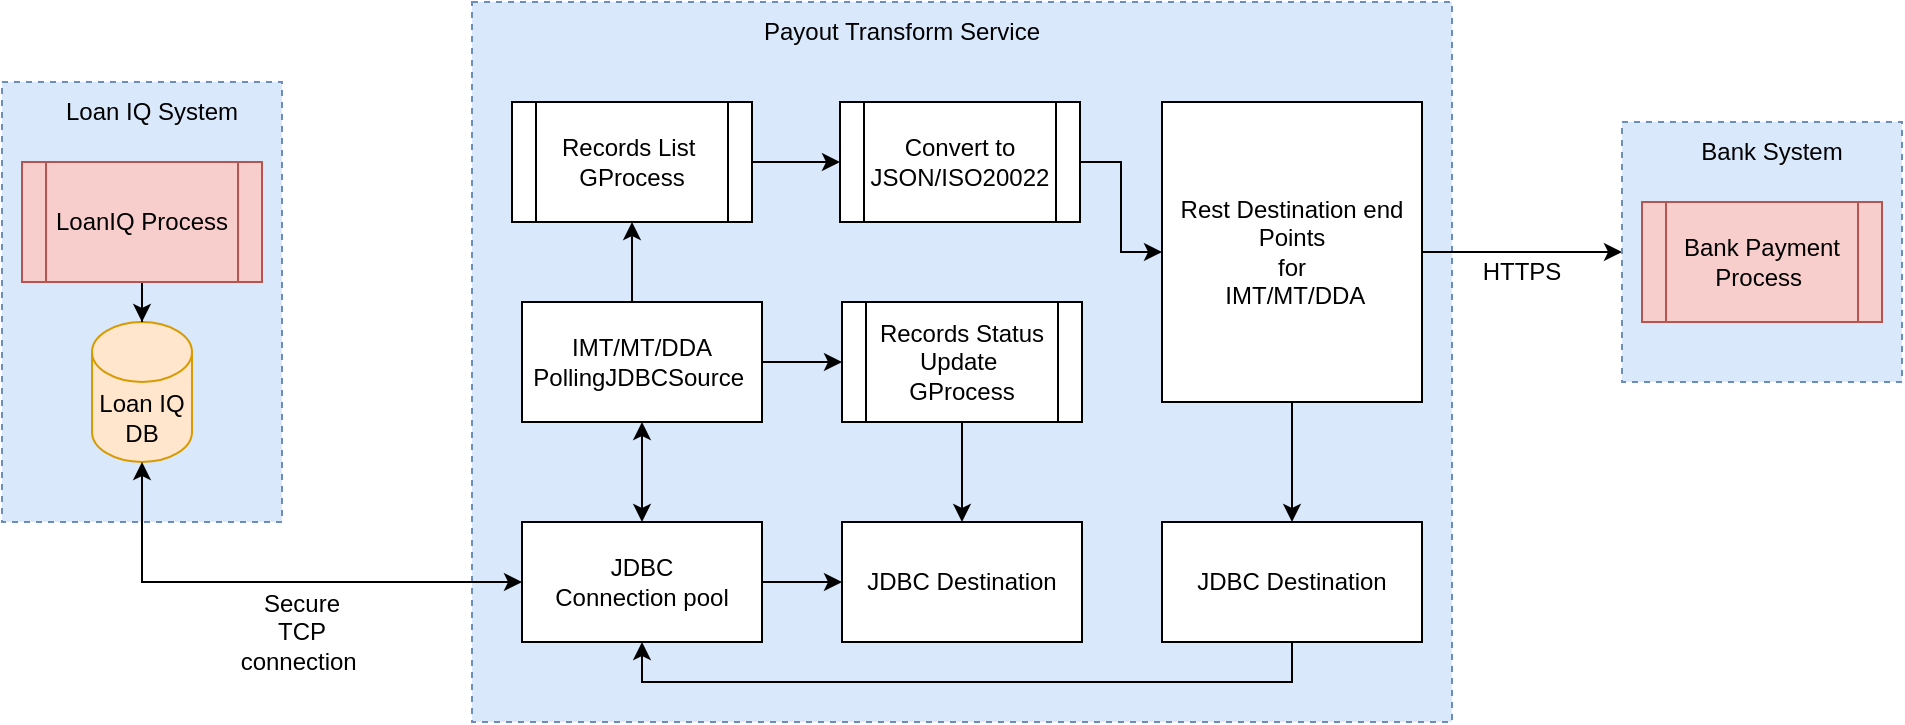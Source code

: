 <mxfile version="15.4.3" type="github">
  <diagram id="wsvOGzYLy5VYs7ZQQgK0" name="Page-1">
    <mxGraphModel dx="1038" dy="473" grid="1" gridSize="10" guides="1" tooltips="1" connect="1" arrows="1" fold="1" page="1" pageScale="1" pageWidth="850" pageHeight="1100" math="0" shadow="0">
      <root>
        <mxCell id="0" />
        <mxCell id="1" parent="0" />
        <mxCell id="7v1TWwcg-S9umD4_FSk9-1" value="" style="rounded=0;whiteSpace=wrap;html=1;dashed=1;fillColor=#dae8fc;strokeColor=#6c8ebf;" vertex="1" parent="1">
          <mxGeometry x="80" y="330" width="140" height="220" as="geometry" />
        </mxCell>
        <mxCell id="7v1TWwcg-S9umD4_FSk9-2" value="Loan IQ System" style="text;html=1;strokeColor=none;fillColor=none;align=center;verticalAlign=middle;whiteSpace=wrap;rounded=0;" vertex="1" parent="1">
          <mxGeometry x="110" y="330" width="90" height="30" as="geometry" />
        </mxCell>
        <mxCell id="7v1TWwcg-S9umD4_FSk9-3" value="Loan IQ DB" style="shape=cylinder3;whiteSpace=wrap;html=1;boundedLbl=1;backgroundOutline=1;size=15;fillColor=#ffe6cc;strokeColor=#d79b00;" vertex="1" parent="1">
          <mxGeometry x="125" y="450" width="50" height="70" as="geometry" />
        </mxCell>
        <mxCell id="7v1TWwcg-S9umD4_FSk9-5" style="edgeStyle=orthogonalEdgeStyle;rounded=0;orthogonalLoop=1;jettySize=auto;html=1;exitX=0.5;exitY=1;exitDx=0;exitDy=0;" edge="1" parent="1" source="7v1TWwcg-S9umD4_FSk9-4" target="7v1TWwcg-S9umD4_FSk9-3">
          <mxGeometry relative="1" as="geometry" />
        </mxCell>
        <mxCell id="7v1TWwcg-S9umD4_FSk9-4" value="LoanIQ Process" style="shape=process;whiteSpace=wrap;html=1;backgroundOutline=1;fillColor=#f8cecc;strokeColor=#b85450;" vertex="1" parent="1">
          <mxGeometry x="90" y="370" width="120" height="60" as="geometry" />
        </mxCell>
        <mxCell id="7v1TWwcg-S9umD4_FSk9-6" value="" style="rounded=0;whiteSpace=wrap;html=1;dashed=1;fillColor=#dae8fc;strokeColor=#6c8ebf;" vertex="1" parent="1">
          <mxGeometry x="315" y="290" width="490" height="360" as="geometry" />
        </mxCell>
        <mxCell id="7v1TWwcg-S9umD4_FSk9-7" value="Payout Transform Service" style="text;html=1;strokeColor=none;fillColor=none;align=center;verticalAlign=middle;whiteSpace=wrap;rounded=0;dashed=1;" vertex="1" parent="1">
          <mxGeometry x="420" y="290" width="220" height="30" as="geometry" />
        </mxCell>
        <mxCell id="7v1TWwcg-S9umD4_FSk9-9" style="edgeStyle=orthogonalEdgeStyle;rounded=0;orthogonalLoop=1;jettySize=auto;html=1;startArrow=classic;startFill=1;" edge="1" parent="1" source="7v1TWwcg-S9umD4_FSk9-8" target="7v1TWwcg-S9umD4_FSk9-3">
          <mxGeometry relative="1" as="geometry" />
        </mxCell>
        <mxCell id="7v1TWwcg-S9umD4_FSk9-42" style="edgeStyle=orthogonalEdgeStyle;rounded=0;orthogonalLoop=1;jettySize=auto;html=1;exitX=0.5;exitY=1;exitDx=0;exitDy=0;entryX=0.5;entryY=1;entryDx=0;entryDy=0;startArrow=classic;startFill=1;endArrow=none;endFill=0;" edge="1" parent="1" source="7v1TWwcg-S9umD4_FSk9-8" target="7v1TWwcg-S9umD4_FSk9-37">
          <mxGeometry relative="1" as="geometry" />
        </mxCell>
        <mxCell id="7v1TWwcg-S9umD4_FSk9-8" value="JDBC&lt;br&gt;Connection pool" style="rounded=0;whiteSpace=wrap;html=1;" vertex="1" parent="1">
          <mxGeometry x="340" y="550" width="120" height="60" as="geometry" />
        </mxCell>
        <mxCell id="7v1TWwcg-S9umD4_FSk9-10" value="Secure TCP connection&amp;nbsp;" style="text;html=1;strokeColor=none;fillColor=none;align=center;verticalAlign=middle;whiteSpace=wrap;rounded=0;" vertex="1" parent="1">
          <mxGeometry x="200" y="590" width="60" height="30" as="geometry" />
        </mxCell>
        <mxCell id="7v1TWwcg-S9umD4_FSk9-12" style="edgeStyle=orthogonalEdgeStyle;rounded=0;orthogonalLoop=1;jettySize=auto;html=1;entryX=0.5;entryY=0;entryDx=0;entryDy=0;startArrow=classic;startFill=1;" edge="1" parent="1" source="7v1TWwcg-S9umD4_FSk9-11" target="7v1TWwcg-S9umD4_FSk9-8">
          <mxGeometry relative="1" as="geometry" />
        </mxCell>
        <mxCell id="7v1TWwcg-S9umD4_FSk9-11" value="IMT/MT/DDA &lt;br&gt;PollingJDBCSource&amp;nbsp;" style="rounded=0;whiteSpace=wrap;html=1;" vertex="1" parent="1">
          <mxGeometry x="340" y="440" width="120" height="60" as="geometry" />
        </mxCell>
        <mxCell id="7v1TWwcg-S9umD4_FSk9-15" style="edgeStyle=orthogonalEdgeStyle;rounded=0;orthogonalLoop=1;jettySize=auto;html=1;startArrow=classic;startFill=1;endArrow=none;endFill=0;" edge="1" parent="1" source="7v1TWwcg-S9umD4_FSk9-14">
          <mxGeometry relative="1" as="geometry">
            <mxPoint x="395" y="440" as="targetPoint" />
          </mxGeometry>
        </mxCell>
        <mxCell id="7v1TWwcg-S9umD4_FSk9-14" value="Records List&amp;nbsp;&lt;br&gt;GProcess" style="shape=process;whiteSpace=wrap;html=1;backgroundOutline=1;" vertex="1" parent="1">
          <mxGeometry x="335" y="340" width="120" height="60" as="geometry" />
        </mxCell>
        <mxCell id="7v1TWwcg-S9umD4_FSk9-18" style="edgeStyle=orthogonalEdgeStyle;rounded=0;orthogonalLoop=1;jettySize=auto;html=1;exitX=0;exitY=0.5;exitDx=0;exitDy=0;entryX=1;entryY=0.5;entryDx=0;entryDy=0;startArrow=classic;startFill=1;endArrow=none;endFill=0;" edge="1" parent="1" source="7v1TWwcg-S9umD4_FSk9-16" target="7v1TWwcg-S9umD4_FSk9-11">
          <mxGeometry relative="1" as="geometry" />
        </mxCell>
        <mxCell id="7v1TWwcg-S9umD4_FSk9-16" value="Records Status Update&amp;nbsp;&lt;br&gt;GProcess" style="shape=process;whiteSpace=wrap;html=1;backgroundOutline=1;" vertex="1" parent="1">
          <mxGeometry x="500" y="440" width="120" height="60" as="geometry" />
        </mxCell>
        <mxCell id="7v1TWwcg-S9umD4_FSk9-23" style="edgeStyle=orthogonalEdgeStyle;rounded=0;orthogonalLoop=1;jettySize=auto;html=1;entryX=0.5;entryY=1;entryDx=0;entryDy=0;startArrow=classic;startFill=1;endArrow=none;endFill=0;" edge="1" parent="1" source="7v1TWwcg-S9umD4_FSk9-19" target="7v1TWwcg-S9umD4_FSk9-16">
          <mxGeometry relative="1" as="geometry" />
        </mxCell>
        <mxCell id="7v1TWwcg-S9umD4_FSk9-24" style="edgeStyle=orthogonalEdgeStyle;rounded=0;orthogonalLoop=1;jettySize=auto;html=1;entryX=1;entryY=0.5;entryDx=0;entryDy=0;startArrow=classic;startFill=1;endArrow=none;endFill=0;" edge="1" parent="1" source="7v1TWwcg-S9umD4_FSk9-19" target="7v1TWwcg-S9umD4_FSk9-8">
          <mxGeometry relative="1" as="geometry" />
        </mxCell>
        <mxCell id="7v1TWwcg-S9umD4_FSk9-19" value="JDBC Destination" style="rounded=0;whiteSpace=wrap;html=1;" vertex="1" parent="1">
          <mxGeometry x="500" y="550" width="120" height="60" as="geometry" />
        </mxCell>
        <mxCell id="7v1TWwcg-S9umD4_FSk9-27" style="edgeStyle=orthogonalEdgeStyle;rounded=0;orthogonalLoop=1;jettySize=auto;html=1;exitX=0;exitY=0.5;exitDx=0;exitDy=0;entryX=1;entryY=0.5;entryDx=0;entryDy=0;startArrow=classic;startFill=1;endArrow=none;endFill=0;" edge="1" parent="1" source="7v1TWwcg-S9umD4_FSk9-25" target="7v1TWwcg-S9umD4_FSk9-14">
          <mxGeometry relative="1" as="geometry" />
        </mxCell>
        <mxCell id="7v1TWwcg-S9umD4_FSk9-25" value="Convert to JSON/ISO20022" style="shape=process;whiteSpace=wrap;html=1;backgroundOutline=1;" vertex="1" parent="1">
          <mxGeometry x="499" y="340" width="120" height="60" as="geometry" />
        </mxCell>
        <mxCell id="7v1TWwcg-S9umD4_FSk9-34" style="edgeStyle=orthogonalEdgeStyle;rounded=0;orthogonalLoop=1;jettySize=auto;html=1;entryX=1;entryY=0.5;entryDx=0;entryDy=0;startArrow=classic;startFill=1;endArrow=none;endFill=0;" edge="1" parent="1" source="7v1TWwcg-S9umD4_FSk9-28" target="7v1TWwcg-S9umD4_FSk9-25">
          <mxGeometry relative="1" as="geometry" />
        </mxCell>
        <mxCell id="7v1TWwcg-S9umD4_FSk9-28" value="Rest Destination end Points &lt;br&gt;for&lt;br&gt;&amp;nbsp;IMT/MT/DDA" style="rounded=0;whiteSpace=wrap;html=1;" vertex="1" parent="1">
          <mxGeometry x="660" y="340" width="130" height="150" as="geometry" />
        </mxCell>
        <mxCell id="7v1TWwcg-S9umD4_FSk9-36" style="edgeStyle=orthogonalEdgeStyle;rounded=0;orthogonalLoop=1;jettySize=auto;html=1;exitX=0;exitY=0.5;exitDx=0;exitDy=0;entryX=1;entryY=0.5;entryDx=0;entryDy=0;startArrow=classic;startFill=1;endArrow=none;endFill=0;" edge="1" parent="1" source="7v1TWwcg-S9umD4_FSk9-29" target="7v1TWwcg-S9umD4_FSk9-28">
          <mxGeometry relative="1" as="geometry" />
        </mxCell>
        <mxCell id="7v1TWwcg-S9umD4_FSk9-29" value="" style="rounded=0;whiteSpace=wrap;html=1;dashed=1;fillColor=#dae8fc;strokeColor=#6c8ebf;" vertex="1" parent="1">
          <mxGeometry x="890" y="350" width="140" height="130" as="geometry" />
        </mxCell>
        <mxCell id="7v1TWwcg-S9umD4_FSk9-30" value="Bank System" style="text;html=1;strokeColor=none;fillColor=none;align=center;verticalAlign=middle;whiteSpace=wrap;rounded=0;" vertex="1" parent="1">
          <mxGeometry x="920" y="350" width="90" height="30" as="geometry" />
        </mxCell>
        <mxCell id="7v1TWwcg-S9umD4_FSk9-33" value="Bank Payment Process&amp;nbsp;" style="shape=process;whiteSpace=wrap;html=1;backgroundOutline=1;fillColor=#f8cecc;strokeColor=#b85450;" vertex="1" parent="1">
          <mxGeometry x="900" y="390" width="120" height="60" as="geometry" />
        </mxCell>
        <mxCell id="7v1TWwcg-S9umD4_FSk9-40" style="edgeStyle=orthogonalEdgeStyle;rounded=0;orthogonalLoop=1;jettySize=auto;html=1;exitX=0.5;exitY=0;exitDx=0;exitDy=0;entryX=0.5;entryY=1;entryDx=0;entryDy=0;startArrow=classic;startFill=1;endArrow=none;endFill=0;" edge="1" parent="1" source="7v1TWwcg-S9umD4_FSk9-37" target="7v1TWwcg-S9umD4_FSk9-28">
          <mxGeometry relative="1" as="geometry" />
        </mxCell>
        <mxCell id="7v1TWwcg-S9umD4_FSk9-37" value="JDBC Destination" style="rounded=0;whiteSpace=wrap;html=1;" vertex="1" parent="1">
          <mxGeometry x="660" y="550" width="130" height="60" as="geometry" />
        </mxCell>
        <mxCell id="7v1TWwcg-S9umD4_FSk9-43" value="JDBC Destination" style="rounded=0;whiteSpace=wrap;html=1;" vertex="1" parent="1">
          <mxGeometry x="500" y="550" width="120" height="60" as="geometry" />
        </mxCell>
        <mxCell id="7v1TWwcg-S9umD4_FSk9-46" value="HTTPS" style="text;html=1;strokeColor=none;fillColor=none;align=center;verticalAlign=middle;whiteSpace=wrap;rounded=0;" vertex="1" parent="1">
          <mxGeometry x="810" y="410" width="60" height="30" as="geometry" />
        </mxCell>
      </root>
    </mxGraphModel>
  </diagram>
</mxfile>
